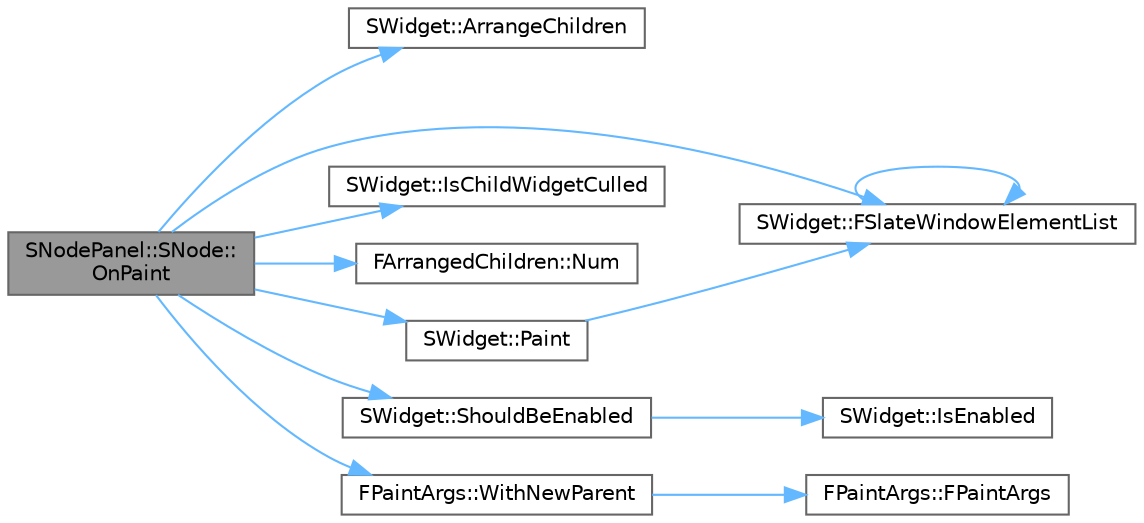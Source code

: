 digraph "SNodePanel::SNode::OnPaint"
{
 // INTERACTIVE_SVG=YES
 // LATEX_PDF_SIZE
  bgcolor="transparent";
  edge [fontname=Helvetica,fontsize=10,labelfontname=Helvetica,labelfontsize=10];
  node [fontname=Helvetica,fontsize=10,shape=box,height=0.2,width=0.4];
  rankdir="LR";
  Node1 [id="Node000001",label="SNodePanel::SNode::\lOnPaint",height=0.2,width=0.4,color="gray40", fillcolor="grey60", style="filled", fontcolor="black",tooltip="The widget should respond by populating the OutDrawElements array with FDrawElements that represent i..."];
  Node1 -> Node2 [id="edge1_Node000001_Node000002",color="steelblue1",style="solid",tooltip=" "];
  Node2 [id="Node000002",label="SWidget::ArrangeChildren",height=0.2,width=0.4,color="grey40", fillcolor="white", style="filled",URL="$dd/de2/classSWidget.html#ac5a74eedb0d9c09ed95f95379d4472e7",tooltip="Non-virtual entry point for arrange children."];
  Node1 -> Node3 [id="edge2_Node000001_Node000003",color="steelblue1",style="solid",tooltip=" "];
  Node3 [id="Node000003",label="SWidget::FSlateWindowElementList",height=0.2,width=0.4,color="grey40", fillcolor="white", style="filled",URL="$dd/de2/classSWidget.html#a17288f3336aac803192bb8c148de9ef9",tooltip=" "];
  Node3 -> Node3 [id="edge3_Node000003_Node000003",color="steelblue1",style="solid",tooltip=" "];
  Node1 -> Node4 [id="edge4_Node000001_Node000004",color="steelblue1",style="solid",tooltip=" "];
  Node4 [id="Node000004",label="SWidget::IsChildWidgetCulled",height=0.2,width=0.4,color="grey40", fillcolor="white", style="filled",URL="$dd/de2/classSWidget.html#a08c45a6eb9e8639a508eacfa949d1262",tooltip=" "];
  Node1 -> Node5 [id="edge5_Node000001_Node000005",color="steelblue1",style="solid",tooltip=" "];
  Node5 [id="Node000005",label="FArrangedChildren::Num",height=0.2,width=0.4,color="grey40", fillcolor="white", style="filled",URL="$d4/d47/classFArrangedChildren.html#a14c053f2f4662de666935bc471638036",tooltip=" "];
  Node1 -> Node6 [id="edge6_Node000001_Node000006",color="steelblue1",style="solid",tooltip=" "];
  Node6 [id="Node000006",label="SWidget::Paint",height=0.2,width=0.4,color="grey40", fillcolor="white", style="filled",URL="$dd/de2/classSWidget.html#a8158286aff59c3aa4deffc7dffc3e173",tooltip="Called to tell a widget to paint itself (and it's children)."];
  Node6 -> Node3 [id="edge7_Node000006_Node000003",color="steelblue1",style="solid",tooltip=" "];
  Node1 -> Node7 [id="edge8_Node000001_Node000007",color="steelblue1",style="solid",tooltip=" "];
  Node7 [id="Node000007",label="SWidget::ShouldBeEnabled",height=0.2,width=0.4,color="grey40", fillcolor="white", style="filled",URL="$dd/de2/classSWidget.html#a761a6b36e1211625e8feefe8435b395a",tooltip="Determines if this widget should be enabled."];
  Node7 -> Node8 [id="edge9_Node000007_Node000008",color="steelblue1",style="solid",tooltip=" "];
  Node8 [id="Node000008",label="SWidget::IsEnabled",height=0.2,width=0.4,color="grey40", fillcolor="white", style="filled",URL="$dd/de2/classSWidget.html#a6d7ee3dccd2b238c9f9b102577835e33",tooltip=" "];
  Node1 -> Node9 [id="edge10_Node000001_Node000009",color="steelblue1",style="solid",tooltip=" "];
  Node9 [id="Node000009",label="FPaintArgs::WithNewParent",height=0.2,width=0.4,color="grey40", fillcolor="white", style="filled",URL="$db/de0/classFPaintArgs.html#aeb83d269dadeeca2ea69939f00f250f9",tooltip=" "];
  Node9 -> Node10 [id="edge11_Node000009_Node000010",color="steelblue1",style="solid",tooltip=" "];
  Node10 [id="Node000010",label="FPaintArgs::FPaintArgs",height=0.2,width=0.4,color="grey40", fillcolor="white", style="filled",URL="$db/de0/classFPaintArgs.html#afc6cba96525ee8b48102151a77566ad9",tooltip=" "];
}
